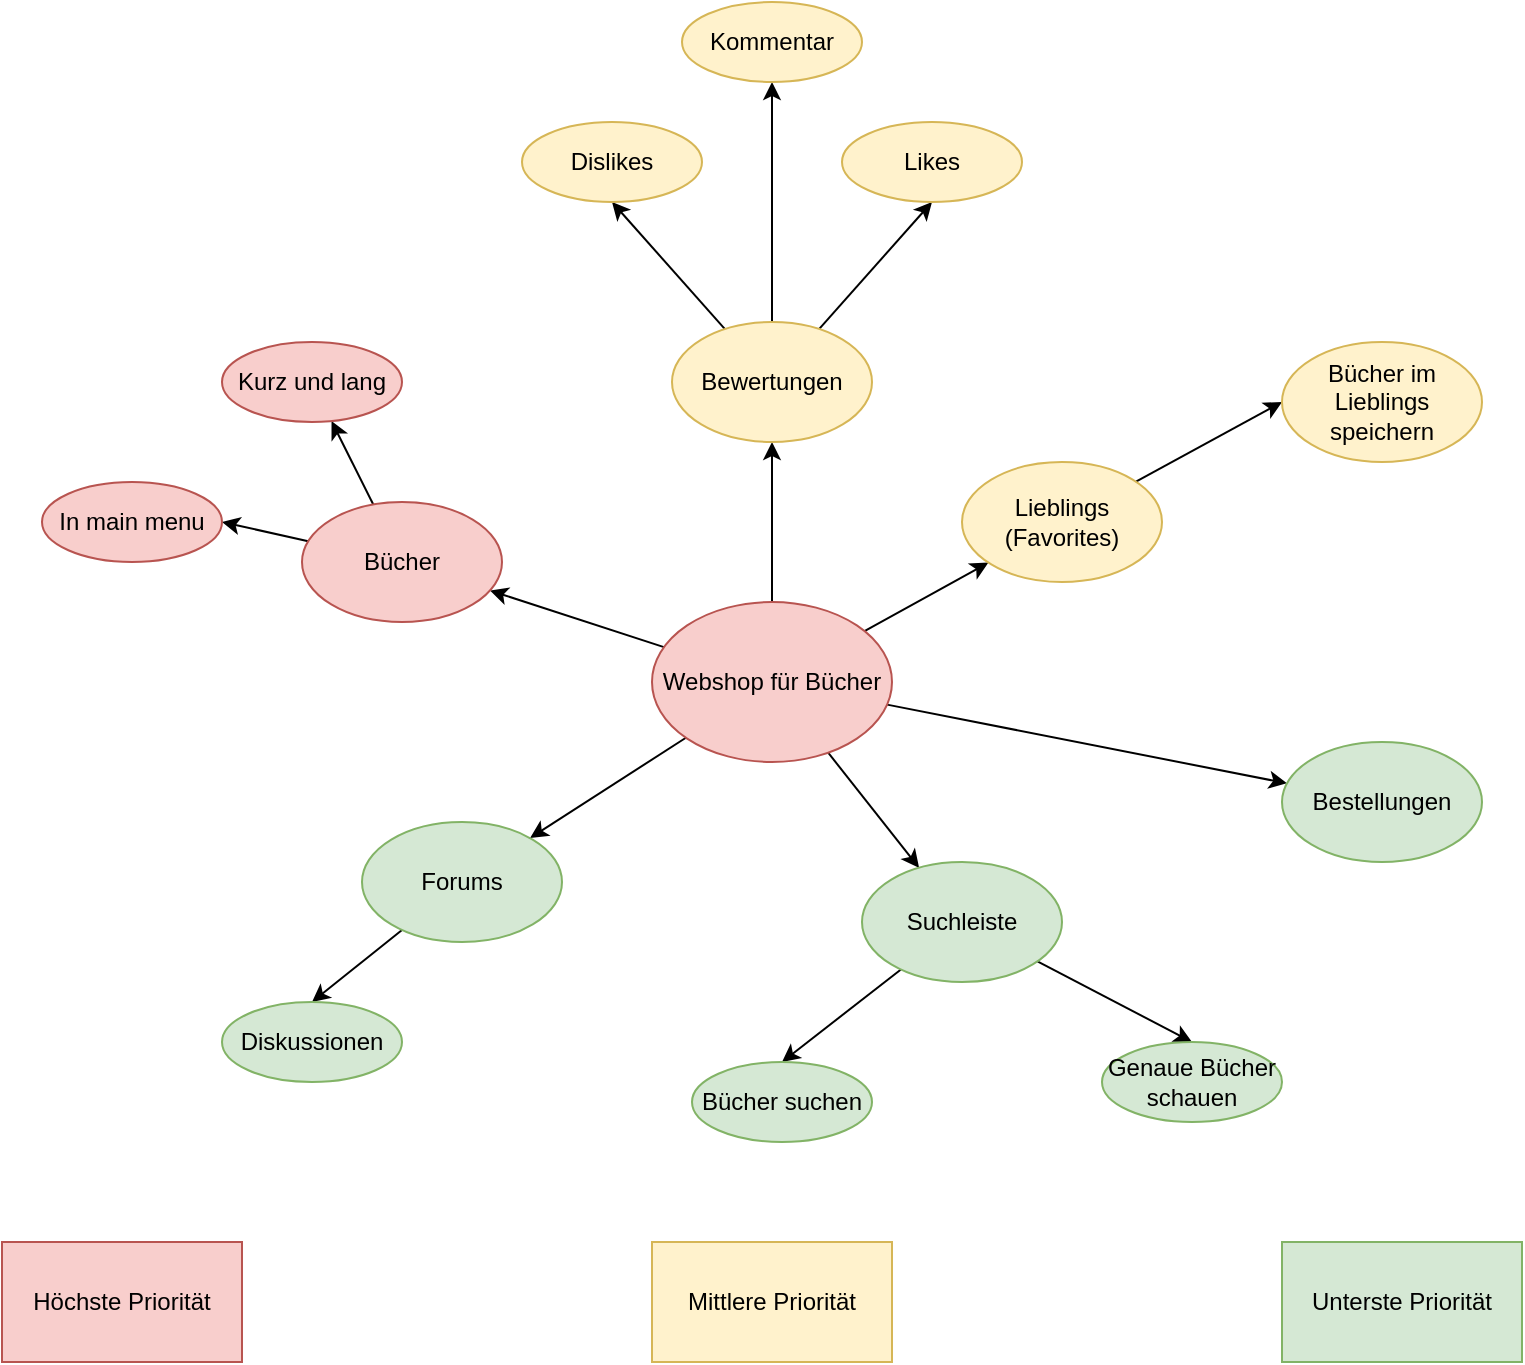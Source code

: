 <mxfile version="20.3.0" type="device"><diagram id="qeJL5sGQwMgx3shwBnoG" name="Page-1"><mxGraphModel dx="1038" dy="649" grid="1" gridSize="10" guides="1" tooltips="1" connect="1" arrows="1" fold="1" page="1" pageScale="1" pageWidth="850" pageHeight="1100" math="0" shadow="0"><root><mxCell id="0"/><mxCell id="1" parent="0"/><mxCell id="ynMO3PGcq1mByyK-zFJ9-10" style="edgeStyle=orthogonalEdgeStyle;rounded=0;orthogonalLoop=1;jettySize=auto;html=1;entryX=0.5;entryY=1;entryDx=0;entryDy=0;" parent="1" source="ynMO3PGcq1mByyK-zFJ9-1" target="ynMO3PGcq1mByyK-zFJ9-2" edge="1"><mxGeometry relative="1" as="geometry"/></mxCell><mxCell id="ynMO3PGcq1mByyK-zFJ9-14" style="edgeStyle=none;rounded=0;orthogonalLoop=1;jettySize=auto;html=1;" parent="1" source="ynMO3PGcq1mByyK-zFJ9-1" target="ynMO3PGcq1mByyK-zFJ9-5" edge="1"><mxGeometry relative="1" as="geometry"/></mxCell><mxCell id="ynMO3PGcq1mByyK-zFJ9-15" style="edgeStyle=none;rounded=0;orthogonalLoop=1;jettySize=auto;html=1;" parent="1" source="ynMO3PGcq1mByyK-zFJ9-1" target="ynMO3PGcq1mByyK-zFJ9-6" edge="1"><mxGeometry relative="1" as="geometry"/></mxCell><mxCell id="ynMO3PGcq1mByyK-zFJ9-17" style="edgeStyle=none;rounded=0;orthogonalLoop=1;jettySize=auto;html=1;" parent="1" source="ynMO3PGcq1mByyK-zFJ9-1" target="ynMO3PGcq1mByyK-zFJ9-8" edge="1"><mxGeometry relative="1" as="geometry"/></mxCell><mxCell id="ynMO3PGcq1mByyK-zFJ9-18" style="edgeStyle=none;rounded=0;orthogonalLoop=1;jettySize=auto;html=1;" parent="1" source="ynMO3PGcq1mByyK-zFJ9-1" target="ynMO3PGcq1mByyK-zFJ9-9" edge="1"><mxGeometry relative="1" as="geometry"/></mxCell><mxCell id="quY2PiKenMd0pvuMCoRR-2" style="rounded=0;orthogonalLoop=1;jettySize=auto;html=1;" edge="1" parent="1" source="ynMO3PGcq1mByyK-zFJ9-1" target="quY2PiKenMd0pvuMCoRR-1"><mxGeometry relative="1" as="geometry"/></mxCell><mxCell id="ynMO3PGcq1mByyK-zFJ9-1" value="Webshop für Bücher" style="ellipse;whiteSpace=wrap;html=1;fillColor=#f8cecc;strokeColor=#b85450;" parent="1" vertex="1"><mxGeometry x="365" y="400" width="120" height="80" as="geometry"/></mxCell><mxCell id="ynMO3PGcq1mByyK-zFJ9-36" style="edgeStyle=none;rounded=0;orthogonalLoop=1;jettySize=auto;html=1;entryX=0.5;entryY=1;entryDx=0;entryDy=0;" parent="1" source="ynMO3PGcq1mByyK-zFJ9-2" target="ynMO3PGcq1mByyK-zFJ9-34" edge="1"><mxGeometry relative="1" as="geometry"/></mxCell><mxCell id="ynMO3PGcq1mByyK-zFJ9-37" style="edgeStyle=none;rounded=0;orthogonalLoop=1;jettySize=auto;html=1;entryX=0.5;entryY=1;entryDx=0;entryDy=0;" parent="1" source="ynMO3PGcq1mByyK-zFJ9-2" target="ynMO3PGcq1mByyK-zFJ9-35" edge="1"><mxGeometry relative="1" as="geometry"/></mxCell><mxCell id="ynMO3PGcq1mByyK-zFJ9-38" style="edgeStyle=none;rounded=0;orthogonalLoop=1;jettySize=auto;html=1;entryX=0.5;entryY=1;entryDx=0;entryDy=0;" parent="1" source="ynMO3PGcq1mByyK-zFJ9-2" target="ynMO3PGcq1mByyK-zFJ9-33" edge="1"><mxGeometry relative="1" as="geometry"/></mxCell><mxCell id="ynMO3PGcq1mByyK-zFJ9-2" value="Bewertungen" style="ellipse;whiteSpace=wrap;html=1;fillColor=#fff2cc;strokeColor=#d6b656;" parent="1" vertex="1"><mxGeometry x="375" y="260" width="100" height="60" as="geometry"/></mxCell><mxCell id="ynMO3PGcq1mByyK-zFJ9-46" style="edgeStyle=none;rounded=0;orthogonalLoop=1;jettySize=auto;html=1;entryX=0;entryY=0.5;entryDx=0;entryDy=0;" parent="1" source="ynMO3PGcq1mByyK-zFJ9-5" target="ynMO3PGcq1mByyK-zFJ9-45" edge="1"><mxGeometry relative="1" as="geometry"/></mxCell><mxCell id="ynMO3PGcq1mByyK-zFJ9-5" value="Lieblings (Favorites)" style="ellipse;whiteSpace=wrap;html=1;fillColor=#fff2cc;strokeColor=#d6b656;" parent="1" vertex="1"><mxGeometry x="520" y="330" width="100" height="60" as="geometry"/></mxCell><mxCell id="ynMO3PGcq1mByyK-zFJ9-40" style="edgeStyle=none;rounded=0;orthogonalLoop=1;jettySize=auto;html=1;entryX=0.5;entryY=0;entryDx=0;entryDy=0;" parent="1" source="ynMO3PGcq1mByyK-zFJ9-6" target="ynMO3PGcq1mByyK-zFJ9-39" edge="1"><mxGeometry relative="1" as="geometry"/></mxCell><mxCell id="ynMO3PGcq1mByyK-zFJ9-42" style="edgeStyle=none;rounded=0;orthogonalLoop=1;jettySize=auto;html=1;entryX=0.5;entryY=0;entryDx=0;entryDy=0;" parent="1" source="ynMO3PGcq1mByyK-zFJ9-6" target="ynMO3PGcq1mByyK-zFJ9-41" edge="1"><mxGeometry relative="1" as="geometry"/></mxCell><mxCell id="ynMO3PGcq1mByyK-zFJ9-6" value="Suchleiste" style="ellipse;whiteSpace=wrap;html=1;fillColor=#d5e8d4;strokeColor=#82b366;" parent="1" vertex="1"><mxGeometry x="470" y="530" width="100" height="60" as="geometry"/></mxCell><mxCell id="ynMO3PGcq1mByyK-zFJ9-44" style="edgeStyle=none;rounded=0;orthogonalLoop=1;jettySize=auto;html=1;entryX=0.5;entryY=0;entryDx=0;entryDy=0;" parent="1" source="ynMO3PGcq1mByyK-zFJ9-8" target="ynMO3PGcq1mByyK-zFJ9-43" edge="1"><mxGeometry relative="1" as="geometry"/></mxCell><mxCell id="ynMO3PGcq1mByyK-zFJ9-8" value="Forums" style="ellipse;whiteSpace=wrap;html=1;fillColor=#d5e8d4;strokeColor=#82b366;" parent="1" vertex="1"><mxGeometry x="220" y="510" width="100" height="60" as="geometry"/></mxCell><mxCell id="ynMO3PGcq1mByyK-zFJ9-48" style="edgeStyle=none;rounded=0;orthogonalLoop=1;jettySize=auto;html=1;entryX=1;entryY=0.5;entryDx=0;entryDy=0;" parent="1" source="ynMO3PGcq1mByyK-zFJ9-9" target="ynMO3PGcq1mByyK-zFJ9-47" edge="1"><mxGeometry relative="1" as="geometry"/></mxCell><mxCell id="ynMO3PGcq1mByyK-zFJ9-50" style="edgeStyle=none;rounded=0;orthogonalLoop=1;jettySize=auto;html=1;" parent="1" source="ynMO3PGcq1mByyK-zFJ9-9" target="ynMO3PGcq1mByyK-zFJ9-49" edge="1"><mxGeometry relative="1" as="geometry"/></mxCell><mxCell id="ynMO3PGcq1mByyK-zFJ9-9" value="Bücher" style="ellipse;whiteSpace=wrap;html=1;fillColor=#f8cecc;strokeColor=#b85450;" parent="1" vertex="1"><mxGeometry x="190" y="350" width="100" height="60" as="geometry"/></mxCell><mxCell id="ynMO3PGcq1mByyK-zFJ9-33" value="Dislikes" style="ellipse;whiteSpace=wrap;html=1;fillColor=#fff2cc;strokeColor=#d6b656;" parent="1" vertex="1"><mxGeometry x="300" y="160" width="90" height="40" as="geometry"/></mxCell><mxCell id="ynMO3PGcq1mByyK-zFJ9-34" value="Likes" style="ellipse;whiteSpace=wrap;html=1;fillColor=#fff2cc;strokeColor=#d6b656;" parent="1" vertex="1"><mxGeometry x="460" y="160" width="90" height="40" as="geometry"/></mxCell><mxCell id="ynMO3PGcq1mByyK-zFJ9-35" value="Kommentar" style="ellipse;whiteSpace=wrap;html=1;fillColor=#fff2cc;strokeColor=#d6b656;" parent="1" vertex="1"><mxGeometry x="380" y="100" width="90" height="40" as="geometry"/></mxCell><mxCell id="ynMO3PGcq1mByyK-zFJ9-39" value="Bücher suchen" style="ellipse;whiteSpace=wrap;html=1;fillColor=#d5e8d4;strokeColor=#82b366;" parent="1" vertex="1"><mxGeometry x="385" y="630" width="90" height="40" as="geometry"/></mxCell><mxCell id="ynMO3PGcq1mByyK-zFJ9-41" value="Genaue Bücher schauen" style="ellipse;whiteSpace=wrap;html=1;fillColor=#d5e8d4;strokeColor=#82b366;" parent="1" vertex="1"><mxGeometry x="590" y="620" width="90" height="40" as="geometry"/></mxCell><mxCell id="ynMO3PGcq1mByyK-zFJ9-43" value="Diskussionen" style="ellipse;whiteSpace=wrap;html=1;fillColor=#d5e8d4;strokeColor=#82b366;" parent="1" vertex="1"><mxGeometry x="150" y="600" width="90" height="40" as="geometry"/></mxCell><mxCell id="ynMO3PGcq1mByyK-zFJ9-45" value="Bücher im Lieblings speichern" style="ellipse;whiteSpace=wrap;html=1;fillColor=#fff2cc;strokeColor=#d6b656;" parent="1" vertex="1"><mxGeometry x="680" y="270" width="100" height="60" as="geometry"/></mxCell><mxCell id="ynMO3PGcq1mByyK-zFJ9-47" value="In main menu" style="ellipse;whiteSpace=wrap;html=1;fillColor=#f8cecc;strokeColor=#b85450;" parent="1" vertex="1"><mxGeometry x="60" y="340" width="90" height="40" as="geometry"/></mxCell><mxCell id="ynMO3PGcq1mByyK-zFJ9-49" value="Kurz und lang" style="ellipse;whiteSpace=wrap;html=1;fillColor=#f8cecc;strokeColor=#b85450;" parent="1" vertex="1"><mxGeometry x="150" y="270" width="90" height="40" as="geometry"/></mxCell><mxCell id="ynMO3PGcq1mByyK-zFJ9-51" value="Höchste Priorität" style="rounded=0;whiteSpace=wrap;html=1;fillColor=#f8cecc;strokeColor=#b85450;" parent="1" vertex="1"><mxGeometry x="40" y="720" width="120" height="60" as="geometry"/></mxCell><mxCell id="ynMO3PGcq1mByyK-zFJ9-52" value="Mittlere Priorität" style="rounded=0;whiteSpace=wrap;html=1;fillColor=#fff2cc;strokeColor=#d6b656;" parent="1" vertex="1"><mxGeometry x="365" y="720" width="120" height="60" as="geometry"/></mxCell><mxCell id="ynMO3PGcq1mByyK-zFJ9-53" value="Unterste Priorität" style="rounded=0;whiteSpace=wrap;html=1;fillColor=#d5e8d4;strokeColor=#82b366;" parent="1" vertex="1"><mxGeometry x="680" y="720" width="120" height="60" as="geometry"/></mxCell><mxCell id="quY2PiKenMd0pvuMCoRR-1" value="Bestellungen" style="ellipse;whiteSpace=wrap;html=1;fillColor=#d5e8d4;strokeColor=#82b366;" vertex="1" parent="1"><mxGeometry x="680" y="470" width="100" height="60" as="geometry"/></mxCell></root></mxGraphModel></diagram></mxfile>